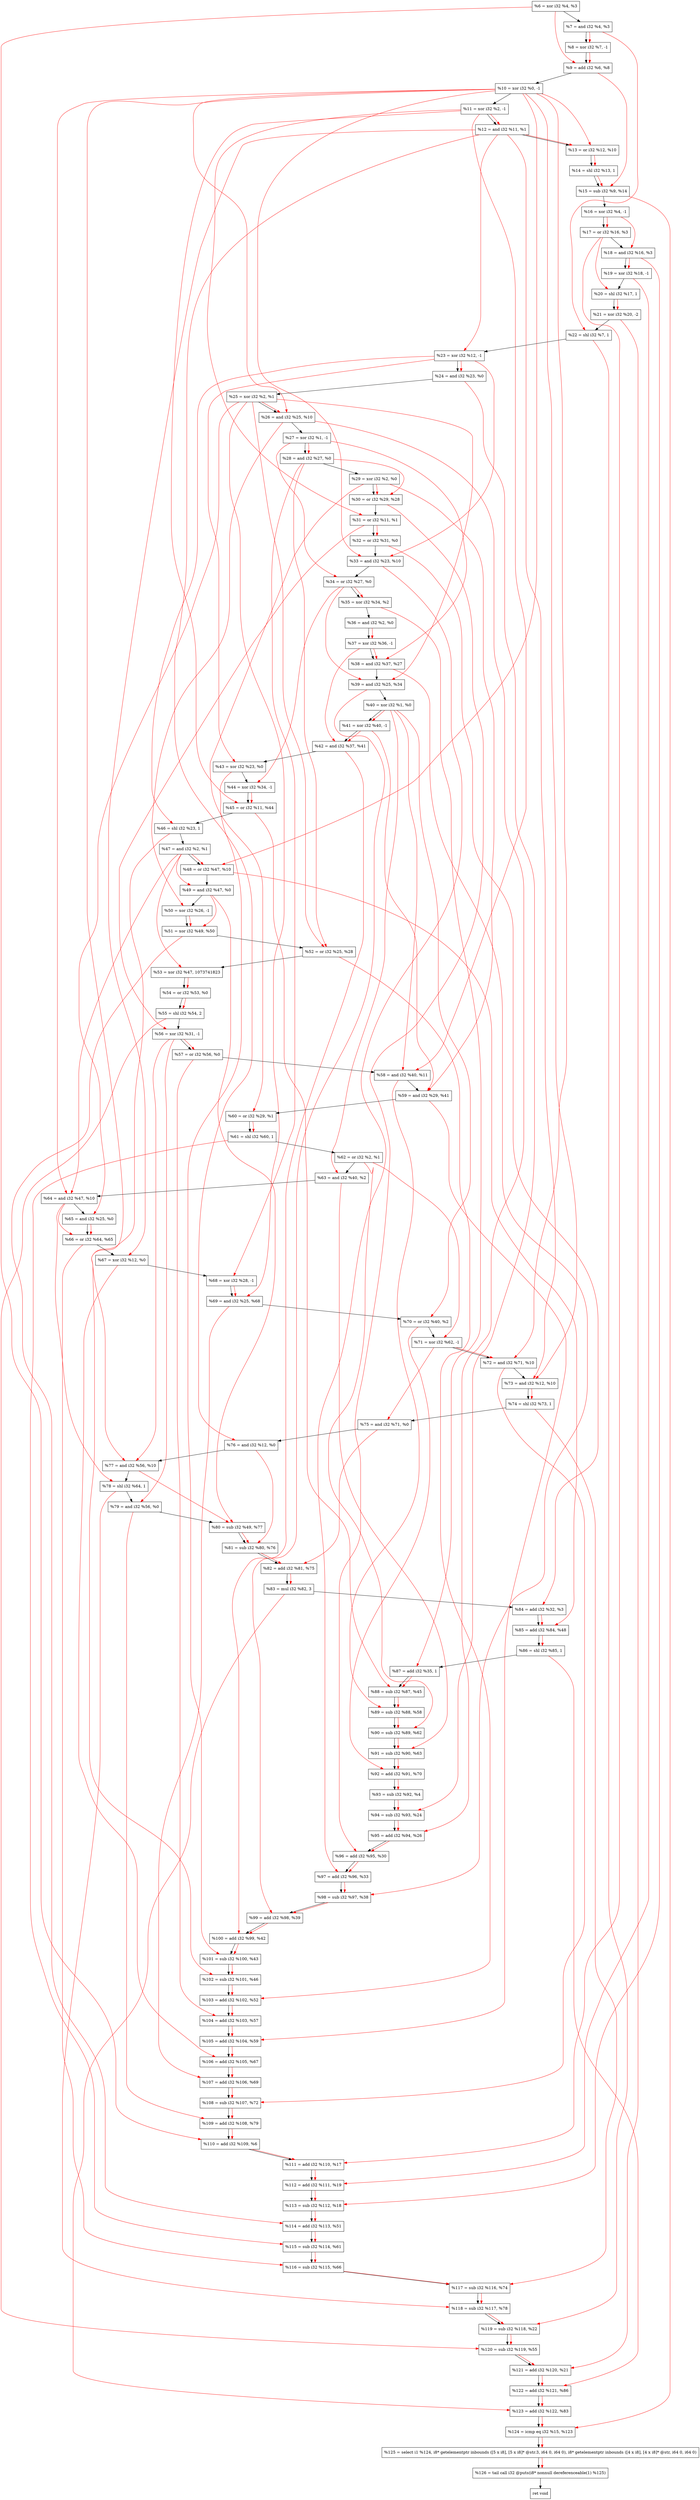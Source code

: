 digraph "DFG for'crackme' function" {
	Node0x1298f80[shape=record, label="  %6 = xor i32 %4, %3"];
	Node0x1298ff0[shape=record, label="  %7 = and i32 %4, %3"];
	Node0x1299670[shape=record, label="  %8 = xor i32 %7, -1"];
	Node0x12996e0[shape=record, label="  %9 = add i32 %6, %8"];
	Node0x1299750[shape=record, label="  %10 = xor i32 %0, -1"];
	Node0x12997c0[shape=record, label="  %11 = xor i32 %2, -1"];
	Node0x1299830[shape=record, label="  %12 = and i32 %11, %1"];
	Node0x12998a0[shape=record, label="  %13 = or i32 %12, %10"];
	Node0x1299940[shape=record, label="  %14 = shl i32 %13, 1"];
	Node0x12999b0[shape=record, label="  %15 = sub i32 %9, %14"];
	Node0x1299a20[shape=record, label="  %16 = xor i32 %4, -1"];
	Node0x1299a90[shape=record, label="  %17 = or i32 %16, %3"];
	Node0x1299b00[shape=record, label="  %18 = and i32 %16, %3"];
	Node0x1299b70[shape=record, label="  %19 = xor i32 %18, -1"];
	Node0x1299be0[shape=record, label="  %20 = shl i32 %17, 1"];
	Node0x1299c80[shape=record, label="  %21 = xor i32 %20, -2"];
	Node0x1299cf0[shape=record, label="  %22 = shl i32 %7, 1"];
	Node0x1299d60[shape=record, label="  %23 = xor i32 %12, -1"];
	Node0x1299dd0[shape=record, label="  %24 = and i32 %23, %0"];
	Node0x1299e40[shape=record, label="  %25 = xor i32 %2, %1"];
	Node0x1299eb0[shape=record, label="  %26 = and i32 %25, %10"];
	Node0x1299f20[shape=record, label="  %27 = xor i32 %1, -1"];
	Node0x1299f90[shape=record, label="  %28 = and i32 %27, %0"];
	Node0x129a000[shape=record, label="  %29 = xor i32 %2, %0"];
	Node0x129a070[shape=record, label="  %30 = or i32 %29, %28"];
	Node0x129a0e0[shape=record, label="  %31 = or i32 %11, %1"];
	Node0x129a150[shape=record, label="  %32 = or i32 %31, %0"];
	Node0x129a3d0[shape=record, label="  %33 = and i32 %23, %10"];
	Node0x129a440[shape=record, label="  %34 = or i32 %27, %0"];
	Node0x129a4b0[shape=record, label="  %35 = xor i32 %34, %2"];
	Node0x129a520[shape=record, label="  %36 = and i32 %2, %0"];
	Node0x129a590[shape=record, label="  %37 = xor i32 %36, -1"];
	Node0x129a600[shape=record, label="  %38 = and i32 %37, %27"];
	Node0x129a670[shape=record, label="  %39 = and i32 %25, %34"];
	Node0x129a6e0[shape=record, label="  %40 = xor i32 %1, %0"];
	Node0x129a750[shape=record, label="  %41 = xor i32 %40, -1"];
	Node0x129a7c0[shape=record, label="  %42 = and i32 %37, %41"];
	Node0x129a830[shape=record, label="  %43 = xor i32 %23, %0"];
	Node0x129a8a0[shape=record, label="  %44 = xor i32 %34, -1"];
	Node0x129a910[shape=record, label="  %45 = or i32 %11, %44"];
	Node0x129a980[shape=record, label="  %46 = shl i32 %23, 1"];
	Node0x129a9f0[shape=record, label="  %47 = and i32 %2, %1"];
	Node0x129aa60[shape=record, label="  %48 = or i32 %47, %10"];
	Node0x129aad0[shape=record, label="  %49 = and i32 %47, %0"];
	Node0x129ab40[shape=record, label="  %50 = xor i32 %26, -1"];
	Node0x129abb0[shape=record, label="  %51 = xor i32 %49, %50"];
	Node0x129ac20[shape=record, label="  %52 = or i32 %25, %28"];
	Node0x129acc0[shape=record, label="  %53 = xor i32 %47, 1073741823"];
	Node0x129ad30[shape=record, label="  %54 = or i32 %53, %0"];
	Node0x129add0[shape=record, label="  %55 = shl i32 %54, 2"];
	Node0x129ae40[shape=record, label="  %56 = xor i32 %31, -1"];
	Node0x129aeb0[shape=record, label="  %57 = or i32 %56, %0"];
	Node0x129af20[shape=record, label="  %58 = and i32 %40, %11"];
	Node0x129af90[shape=record, label="  %59 = and i32 %29, %41"];
	Node0x129b000[shape=record, label="  %60 = or i32 %29, %1"];
	Node0x129b070[shape=record, label="  %61 = shl i32 %60, 1"];
	Node0x129b0e0[shape=record, label="  %62 = or i32 %2, %1"];
	Node0x129b150[shape=record, label="  %63 = and i32 %40, %2"];
	Node0x129b1c0[shape=record, label="  %64 = and i32 %47, %10"];
	Node0x129b640[shape=record, label="  %65 = and i32 %25, %0"];
	Node0x129b6b0[shape=record, label="  %66 = or i32 %64, %65"];
	Node0x129b720[shape=record, label="  %67 = xor i32 %12, %0"];
	Node0x129b790[shape=record, label="  %68 = xor i32 %28, -1"];
	Node0x129b800[shape=record, label="  %69 = and i32 %25, %68"];
	Node0x129b870[shape=record, label="  %70 = or i32 %40, %2"];
	Node0x129b8e0[shape=record, label="  %71 = xor i32 %62, -1"];
	Node0x129b950[shape=record, label="  %72 = and i32 %71, %10"];
	Node0x129b9c0[shape=record, label="  %73 = and i32 %12, %10"];
	Node0x129ba30[shape=record, label="  %74 = shl i32 %73, 1"];
	Node0x129baa0[shape=record, label="  %75 = and i32 %71, %0"];
	Node0x129bb10[shape=record, label="  %76 = and i32 %12, %0"];
	Node0x129bb80[shape=record, label="  %77 = and i32 %56, %10"];
	Node0x129bbf0[shape=record, label="  %78 = shl i32 %64, 1"];
	Node0x129bc60[shape=record, label="  %79 = and i32 %56, %0"];
	Node0x129bcd0[shape=record, label="  %80 = sub i32 %49, %77"];
	Node0x129bd40[shape=record, label="  %81 = sub i32 %80, %76"];
	Node0x129bdb0[shape=record, label="  %82 = add i32 %81, %75"];
	Node0x129be50[shape=record, label="  %83 = mul i32 %82, 3"];
	Node0x129bec0[shape=record, label="  %84 = add i32 %32, %3"];
	Node0x129bf30[shape=record, label="  %85 = add i32 %84, %48"];
	Node0x129bfa0[shape=record, label="  %86 = shl i32 %85, 1"];
	Node0x129c010[shape=record, label="  %87 = add i32 %35, 1"];
	Node0x129c080[shape=record, label="  %88 = sub i32 %87, %45"];
	Node0x129c0f0[shape=record, label="  %89 = sub i32 %88, %58"];
	Node0x129c160[shape=record, label="  %90 = sub i32 %89, %62"];
	Node0x129c1d0[shape=record, label="  %91 = sub i32 %90, %63"];
	Node0x129c240[shape=record, label="  %92 = add i32 %91, %70"];
	Node0x129c2b0[shape=record, label="  %93 = sub i32 %92, %4"];
	Node0x129c320[shape=record, label="  %94 = sub i32 %93, %24"];
	Node0x129c390[shape=record, label="  %95 = add i32 %94, %26"];
	Node0x129c400[shape=record, label="  %96 = add i32 %95, %30"];
	Node0x129c470[shape=record, label="  %97 = add i32 %96, %33"];
	Node0x129c4e0[shape=record, label="  %98 = sub i32 %97, %38"];
	Node0x129c550[shape=record, label="  %99 = add i32 %98, %39"];
	Node0x129c5c0[shape=record, label="  %100 = add i32 %99, %42"];
	Node0x129c630[shape=record, label="  %101 = sub i32 %100, %43"];
	Node0x129c6a0[shape=record, label="  %102 = sub i32 %101, %46"];
	Node0x129c710[shape=record, label="  %103 = add i32 %102, %52"];
	Node0x129c780[shape=record, label="  %104 = add i32 %103, %57"];
	Node0x129c7f0[shape=record, label="  %105 = add i32 %104, %59"];
	Node0x129c860[shape=record, label="  %106 = add i32 %105, %67"];
	Node0x129c8d0[shape=record, label="  %107 = add i32 %106, %69"];
	Node0x129c940[shape=record, label="  %108 = sub i32 %107, %72"];
	Node0x129c9b0[shape=record, label="  %109 = add i32 %108, %79"];
	Node0x129ca20[shape=record, label="  %110 = add i32 %109, %6"];
	Node0x129ca90[shape=record, label="  %111 = add i32 %110, %17"];
	Node0x129cb00[shape=record, label="  %112 = add i32 %111, %19"];
	Node0x129cb70[shape=record, label="  %113 = sub i32 %112, %18"];
	Node0x129cbe0[shape=record, label="  %114 = add i32 %113, %51"];
	Node0x129cc50[shape=record, label="  %115 = sub i32 %114, %61"];
	Node0x129ccc0[shape=record, label="  %116 = sub i32 %115, %66"];
	Node0x129cd30[shape=record, label="  %117 = sub i32 %116, %74"];
	Node0x129cda0[shape=record, label="  %118 = sub i32 %117, %78"];
	Node0x129ce10[shape=record, label="  %119 = sub i32 %118, %22"];
	Node0x129ce80[shape=record, label="  %120 = sub i32 %119, %55"];
	Node0x129cef0[shape=record, label="  %121 = add i32 %120, %21"];
	Node0x129cf60[shape=record, label="  %122 = add i32 %121, %86"];
	Node0x129cfd0[shape=record, label="  %123 = add i32 %122, %83"];
	Node0x129d040[shape=record, label="  %124 = icmp eq i32 %15, %123"];
	Node0x1239268[shape=record, label="  %125 = select i1 %124, i8* getelementptr inbounds ([5 x i8], [5 x i8]* @str.3, i64 0, i64 0), i8* getelementptr inbounds ([4 x i8], [4 x i8]* @str, i64 0, i64 0)"];
	Node0x129d2d0[shape=record, label="  %126 = tail call i32 @puts(i8* nonnull dereferenceable(1) %125)"];
	Node0x129d320[shape=record, label="  ret void"];
	Node0x1298f80 -> Node0x1298ff0;
	Node0x1298ff0 -> Node0x1299670;
	Node0x1299670 -> Node0x12996e0;
	Node0x12996e0 -> Node0x1299750;
	Node0x1299750 -> Node0x12997c0;
	Node0x12997c0 -> Node0x1299830;
	Node0x1299830 -> Node0x12998a0;
	Node0x12998a0 -> Node0x1299940;
	Node0x1299940 -> Node0x12999b0;
	Node0x12999b0 -> Node0x1299a20;
	Node0x1299a20 -> Node0x1299a90;
	Node0x1299a90 -> Node0x1299b00;
	Node0x1299b00 -> Node0x1299b70;
	Node0x1299b70 -> Node0x1299be0;
	Node0x1299be0 -> Node0x1299c80;
	Node0x1299c80 -> Node0x1299cf0;
	Node0x1299cf0 -> Node0x1299d60;
	Node0x1299d60 -> Node0x1299dd0;
	Node0x1299dd0 -> Node0x1299e40;
	Node0x1299e40 -> Node0x1299eb0;
	Node0x1299eb0 -> Node0x1299f20;
	Node0x1299f20 -> Node0x1299f90;
	Node0x1299f90 -> Node0x129a000;
	Node0x129a000 -> Node0x129a070;
	Node0x129a070 -> Node0x129a0e0;
	Node0x129a0e0 -> Node0x129a150;
	Node0x129a150 -> Node0x129a3d0;
	Node0x129a3d0 -> Node0x129a440;
	Node0x129a440 -> Node0x129a4b0;
	Node0x129a4b0 -> Node0x129a520;
	Node0x129a520 -> Node0x129a590;
	Node0x129a590 -> Node0x129a600;
	Node0x129a600 -> Node0x129a670;
	Node0x129a670 -> Node0x129a6e0;
	Node0x129a6e0 -> Node0x129a750;
	Node0x129a750 -> Node0x129a7c0;
	Node0x129a7c0 -> Node0x129a830;
	Node0x129a830 -> Node0x129a8a0;
	Node0x129a8a0 -> Node0x129a910;
	Node0x129a910 -> Node0x129a980;
	Node0x129a980 -> Node0x129a9f0;
	Node0x129a9f0 -> Node0x129aa60;
	Node0x129aa60 -> Node0x129aad0;
	Node0x129aad0 -> Node0x129ab40;
	Node0x129ab40 -> Node0x129abb0;
	Node0x129abb0 -> Node0x129ac20;
	Node0x129ac20 -> Node0x129acc0;
	Node0x129acc0 -> Node0x129ad30;
	Node0x129ad30 -> Node0x129add0;
	Node0x129add0 -> Node0x129ae40;
	Node0x129ae40 -> Node0x129aeb0;
	Node0x129aeb0 -> Node0x129af20;
	Node0x129af20 -> Node0x129af90;
	Node0x129af90 -> Node0x129b000;
	Node0x129b000 -> Node0x129b070;
	Node0x129b070 -> Node0x129b0e0;
	Node0x129b0e0 -> Node0x129b150;
	Node0x129b150 -> Node0x129b1c0;
	Node0x129b1c0 -> Node0x129b640;
	Node0x129b640 -> Node0x129b6b0;
	Node0x129b6b0 -> Node0x129b720;
	Node0x129b720 -> Node0x129b790;
	Node0x129b790 -> Node0x129b800;
	Node0x129b800 -> Node0x129b870;
	Node0x129b870 -> Node0x129b8e0;
	Node0x129b8e0 -> Node0x129b950;
	Node0x129b950 -> Node0x129b9c0;
	Node0x129b9c0 -> Node0x129ba30;
	Node0x129ba30 -> Node0x129baa0;
	Node0x129baa0 -> Node0x129bb10;
	Node0x129bb10 -> Node0x129bb80;
	Node0x129bb80 -> Node0x129bbf0;
	Node0x129bbf0 -> Node0x129bc60;
	Node0x129bc60 -> Node0x129bcd0;
	Node0x129bcd0 -> Node0x129bd40;
	Node0x129bd40 -> Node0x129bdb0;
	Node0x129bdb0 -> Node0x129be50;
	Node0x129be50 -> Node0x129bec0;
	Node0x129bec0 -> Node0x129bf30;
	Node0x129bf30 -> Node0x129bfa0;
	Node0x129bfa0 -> Node0x129c010;
	Node0x129c010 -> Node0x129c080;
	Node0x129c080 -> Node0x129c0f0;
	Node0x129c0f0 -> Node0x129c160;
	Node0x129c160 -> Node0x129c1d0;
	Node0x129c1d0 -> Node0x129c240;
	Node0x129c240 -> Node0x129c2b0;
	Node0x129c2b0 -> Node0x129c320;
	Node0x129c320 -> Node0x129c390;
	Node0x129c390 -> Node0x129c400;
	Node0x129c400 -> Node0x129c470;
	Node0x129c470 -> Node0x129c4e0;
	Node0x129c4e0 -> Node0x129c550;
	Node0x129c550 -> Node0x129c5c0;
	Node0x129c5c0 -> Node0x129c630;
	Node0x129c630 -> Node0x129c6a0;
	Node0x129c6a0 -> Node0x129c710;
	Node0x129c710 -> Node0x129c780;
	Node0x129c780 -> Node0x129c7f0;
	Node0x129c7f0 -> Node0x129c860;
	Node0x129c860 -> Node0x129c8d0;
	Node0x129c8d0 -> Node0x129c940;
	Node0x129c940 -> Node0x129c9b0;
	Node0x129c9b0 -> Node0x129ca20;
	Node0x129ca20 -> Node0x129ca90;
	Node0x129ca90 -> Node0x129cb00;
	Node0x129cb00 -> Node0x129cb70;
	Node0x129cb70 -> Node0x129cbe0;
	Node0x129cbe0 -> Node0x129cc50;
	Node0x129cc50 -> Node0x129ccc0;
	Node0x129ccc0 -> Node0x129cd30;
	Node0x129cd30 -> Node0x129cda0;
	Node0x129cda0 -> Node0x129ce10;
	Node0x129ce10 -> Node0x129ce80;
	Node0x129ce80 -> Node0x129cef0;
	Node0x129cef0 -> Node0x129cf60;
	Node0x129cf60 -> Node0x129cfd0;
	Node0x129cfd0 -> Node0x129d040;
	Node0x129d040 -> Node0x1239268;
	Node0x1239268 -> Node0x129d2d0;
	Node0x129d2d0 -> Node0x129d320;
edge [color=red]
	Node0x1298ff0 -> Node0x1299670;
	Node0x1298f80 -> Node0x12996e0;
	Node0x1299670 -> Node0x12996e0;
	Node0x12997c0 -> Node0x1299830;
	Node0x1299830 -> Node0x12998a0;
	Node0x1299750 -> Node0x12998a0;
	Node0x12998a0 -> Node0x1299940;
	Node0x12996e0 -> Node0x12999b0;
	Node0x1299940 -> Node0x12999b0;
	Node0x1299a20 -> Node0x1299a90;
	Node0x1299a20 -> Node0x1299b00;
	Node0x1299b00 -> Node0x1299b70;
	Node0x1299a90 -> Node0x1299be0;
	Node0x1299be0 -> Node0x1299c80;
	Node0x1298ff0 -> Node0x1299cf0;
	Node0x1299830 -> Node0x1299d60;
	Node0x1299d60 -> Node0x1299dd0;
	Node0x1299e40 -> Node0x1299eb0;
	Node0x1299750 -> Node0x1299eb0;
	Node0x1299f20 -> Node0x1299f90;
	Node0x129a000 -> Node0x129a070;
	Node0x1299f90 -> Node0x129a070;
	Node0x12997c0 -> Node0x129a0e0;
	Node0x129a0e0 -> Node0x129a150;
	Node0x1299d60 -> Node0x129a3d0;
	Node0x1299750 -> Node0x129a3d0;
	Node0x1299f20 -> Node0x129a440;
	Node0x129a440 -> Node0x129a4b0;
	Node0x129a520 -> Node0x129a590;
	Node0x129a590 -> Node0x129a600;
	Node0x1299f20 -> Node0x129a600;
	Node0x1299e40 -> Node0x129a670;
	Node0x129a440 -> Node0x129a670;
	Node0x129a6e0 -> Node0x129a750;
	Node0x129a590 -> Node0x129a7c0;
	Node0x129a750 -> Node0x129a7c0;
	Node0x1299d60 -> Node0x129a830;
	Node0x129a440 -> Node0x129a8a0;
	Node0x12997c0 -> Node0x129a910;
	Node0x129a8a0 -> Node0x129a910;
	Node0x1299d60 -> Node0x129a980;
	Node0x129a9f0 -> Node0x129aa60;
	Node0x1299750 -> Node0x129aa60;
	Node0x129a9f0 -> Node0x129aad0;
	Node0x1299eb0 -> Node0x129ab40;
	Node0x129aad0 -> Node0x129abb0;
	Node0x129ab40 -> Node0x129abb0;
	Node0x1299e40 -> Node0x129ac20;
	Node0x1299f90 -> Node0x129ac20;
	Node0x129a9f0 -> Node0x129acc0;
	Node0x129acc0 -> Node0x129ad30;
	Node0x129ad30 -> Node0x129add0;
	Node0x129a0e0 -> Node0x129ae40;
	Node0x129ae40 -> Node0x129aeb0;
	Node0x129a6e0 -> Node0x129af20;
	Node0x12997c0 -> Node0x129af20;
	Node0x129a000 -> Node0x129af90;
	Node0x129a750 -> Node0x129af90;
	Node0x129a000 -> Node0x129b000;
	Node0x129b000 -> Node0x129b070;
	Node0x129a6e0 -> Node0x129b150;
	Node0x129a9f0 -> Node0x129b1c0;
	Node0x1299750 -> Node0x129b1c0;
	Node0x1299e40 -> Node0x129b640;
	Node0x129b1c0 -> Node0x129b6b0;
	Node0x129b640 -> Node0x129b6b0;
	Node0x1299830 -> Node0x129b720;
	Node0x1299f90 -> Node0x129b790;
	Node0x1299e40 -> Node0x129b800;
	Node0x129b790 -> Node0x129b800;
	Node0x129a6e0 -> Node0x129b870;
	Node0x129b0e0 -> Node0x129b8e0;
	Node0x129b8e0 -> Node0x129b950;
	Node0x1299750 -> Node0x129b950;
	Node0x1299830 -> Node0x129b9c0;
	Node0x1299750 -> Node0x129b9c0;
	Node0x129b9c0 -> Node0x129ba30;
	Node0x129b8e0 -> Node0x129baa0;
	Node0x1299830 -> Node0x129bb10;
	Node0x129ae40 -> Node0x129bb80;
	Node0x1299750 -> Node0x129bb80;
	Node0x129b1c0 -> Node0x129bbf0;
	Node0x129ae40 -> Node0x129bc60;
	Node0x129aad0 -> Node0x129bcd0;
	Node0x129bb80 -> Node0x129bcd0;
	Node0x129bcd0 -> Node0x129bd40;
	Node0x129bb10 -> Node0x129bd40;
	Node0x129bd40 -> Node0x129bdb0;
	Node0x129baa0 -> Node0x129bdb0;
	Node0x129bdb0 -> Node0x129be50;
	Node0x129a150 -> Node0x129bec0;
	Node0x129bec0 -> Node0x129bf30;
	Node0x129aa60 -> Node0x129bf30;
	Node0x129bf30 -> Node0x129bfa0;
	Node0x129a4b0 -> Node0x129c010;
	Node0x129c010 -> Node0x129c080;
	Node0x129a910 -> Node0x129c080;
	Node0x129c080 -> Node0x129c0f0;
	Node0x129af20 -> Node0x129c0f0;
	Node0x129c0f0 -> Node0x129c160;
	Node0x129b0e0 -> Node0x129c160;
	Node0x129c160 -> Node0x129c1d0;
	Node0x129b150 -> Node0x129c1d0;
	Node0x129c1d0 -> Node0x129c240;
	Node0x129b870 -> Node0x129c240;
	Node0x129c240 -> Node0x129c2b0;
	Node0x129c2b0 -> Node0x129c320;
	Node0x1299dd0 -> Node0x129c320;
	Node0x129c320 -> Node0x129c390;
	Node0x1299eb0 -> Node0x129c390;
	Node0x129c390 -> Node0x129c400;
	Node0x129a070 -> Node0x129c400;
	Node0x129c400 -> Node0x129c470;
	Node0x129a3d0 -> Node0x129c470;
	Node0x129c470 -> Node0x129c4e0;
	Node0x129a600 -> Node0x129c4e0;
	Node0x129c4e0 -> Node0x129c550;
	Node0x129a670 -> Node0x129c550;
	Node0x129c550 -> Node0x129c5c0;
	Node0x129a7c0 -> Node0x129c5c0;
	Node0x129c5c0 -> Node0x129c630;
	Node0x129a830 -> Node0x129c630;
	Node0x129c630 -> Node0x129c6a0;
	Node0x129a980 -> Node0x129c6a0;
	Node0x129c6a0 -> Node0x129c710;
	Node0x129ac20 -> Node0x129c710;
	Node0x129c710 -> Node0x129c780;
	Node0x129aeb0 -> Node0x129c780;
	Node0x129c780 -> Node0x129c7f0;
	Node0x129af90 -> Node0x129c7f0;
	Node0x129c7f0 -> Node0x129c860;
	Node0x129b720 -> Node0x129c860;
	Node0x129c860 -> Node0x129c8d0;
	Node0x129b800 -> Node0x129c8d0;
	Node0x129c8d0 -> Node0x129c940;
	Node0x129b950 -> Node0x129c940;
	Node0x129c940 -> Node0x129c9b0;
	Node0x129bc60 -> Node0x129c9b0;
	Node0x129c9b0 -> Node0x129ca20;
	Node0x1298f80 -> Node0x129ca20;
	Node0x129ca20 -> Node0x129ca90;
	Node0x1299a90 -> Node0x129ca90;
	Node0x129ca90 -> Node0x129cb00;
	Node0x1299b70 -> Node0x129cb00;
	Node0x129cb00 -> Node0x129cb70;
	Node0x1299b00 -> Node0x129cb70;
	Node0x129cb70 -> Node0x129cbe0;
	Node0x129abb0 -> Node0x129cbe0;
	Node0x129cbe0 -> Node0x129cc50;
	Node0x129b070 -> Node0x129cc50;
	Node0x129cc50 -> Node0x129ccc0;
	Node0x129b6b0 -> Node0x129ccc0;
	Node0x129ccc0 -> Node0x129cd30;
	Node0x129ba30 -> Node0x129cd30;
	Node0x129cd30 -> Node0x129cda0;
	Node0x129bbf0 -> Node0x129cda0;
	Node0x129cda0 -> Node0x129ce10;
	Node0x1299cf0 -> Node0x129ce10;
	Node0x129ce10 -> Node0x129ce80;
	Node0x129add0 -> Node0x129ce80;
	Node0x129ce80 -> Node0x129cef0;
	Node0x1299c80 -> Node0x129cef0;
	Node0x129cef0 -> Node0x129cf60;
	Node0x129bfa0 -> Node0x129cf60;
	Node0x129cf60 -> Node0x129cfd0;
	Node0x129be50 -> Node0x129cfd0;
	Node0x12999b0 -> Node0x129d040;
	Node0x129cfd0 -> Node0x129d040;
	Node0x129d040 -> Node0x1239268;
	Node0x1239268 -> Node0x129d2d0;
}
